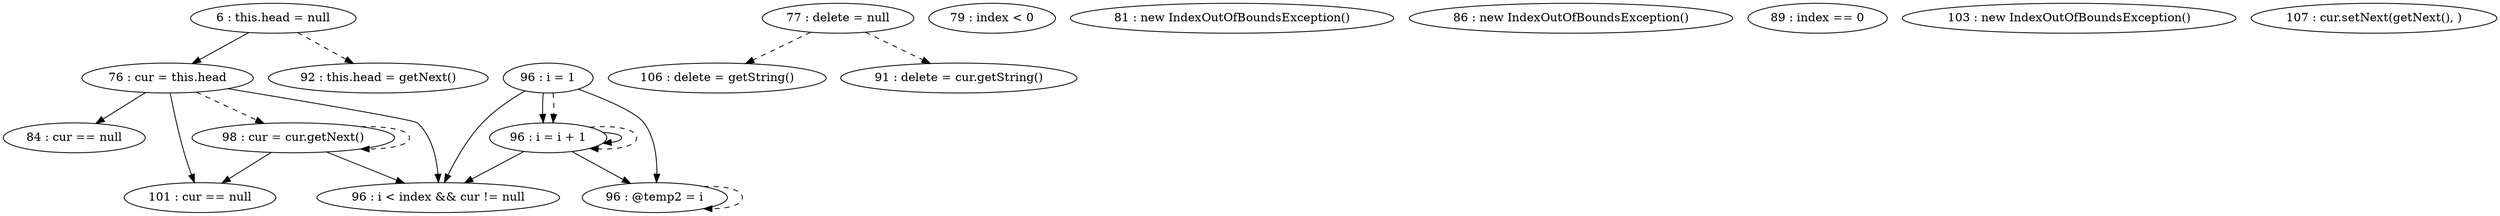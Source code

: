 digraph G {
"6 : this.head = null"
"6 : this.head = null" -> "76 : cur = this.head"
"6 : this.head = null" -> "92 : this.head = getNext()" [style=dashed]
"76 : cur = this.head"
"76 : cur = this.head" -> "84 : cur == null"
"76 : cur = this.head" -> "101 : cur == null"
"76 : cur = this.head" -> "96 : i < index && cur != null"
"76 : cur = this.head" -> "98 : cur = cur.getNext()" [style=dashed]
"77 : delete = null"
"77 : delete = null" -> "106 : delete = getString()" [style=dashed]
"77 : delete = null" -> "91 : delete = cur.getString()" [style=dashed]
"79 : index < 0"
"81 : new IndexOutOfBoundsException()"
"84 : cur == null"
"86 : new IndexOutOfBoundsException()"
"89 : index == 0"
"91 : delete = cur.getString()"
"92 : this.head = getNext()"
"96 : i = 1"
"96 : i = 1" -> "96 : i = i + 1"
"96 : i = 1" -> "96 : i < index && cur != null"
"96 : i = 1" -> "96 : @temp2 = i"
"96 : i = 1" -> "96 : i = i + 1" [style=dashed]
"96 : i < index && cur != null"
"98 : cur = cur.getNext()"
"98 : cur = cur.getNext()" -> "101 : cur == null"
"98 : cur = cur.getNext()" -> "96 : i < index && cur != null"
"98 : cur = cur.getNext()" -> "98 : cur = cur.getNext()" [style=dashed]
"96 : @temp2 = i"
"96 : @temp2 = i" -> "96 : @temp2 = i" [style=dashed]
"96 : i = i + 1"
"96 : i = i + 1" -> "96 : i = i + 1"
"96 : i = i + 1" -> "96 : i < index && cur != null"
"96 : i = i + 1" -> "96 : @temp2 = i"
"96 : i = i + 1" -> "96 : i = i + 1" [style=dashed]
"101 : cur == null"
"103 : new IndexOutOfBoundsException()"
"106 : delete = getString()"
"107 : cur.setNext(getNext(), )"
}
